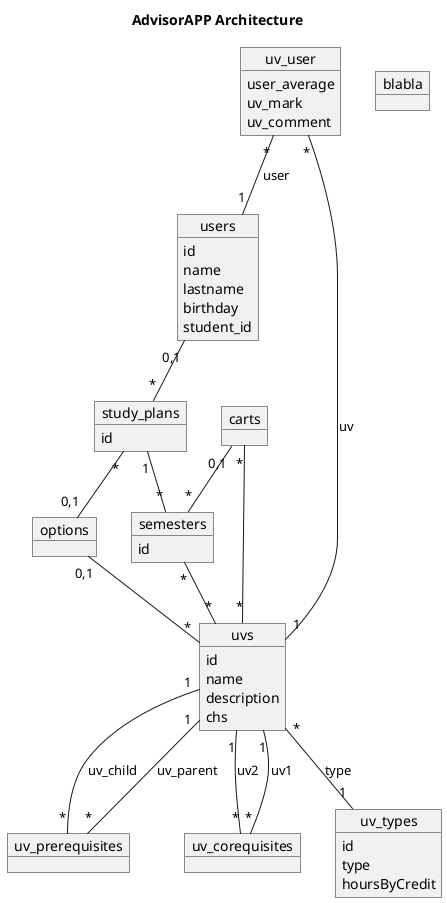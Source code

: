 @startuml

title "AdvisorAPP Architecture"

object users {
id
name
lastname
birthday
student_id
}

object uv_user {
    user_average
    uv_mark
    uv_comment
}

object uvs {
id
name
description

chs
}

object study_plans {
id

}

object options {
}

object semesters {
    id
}

object carts {
}

object uv_prerequisites {
}

object uv_corequisites {
}

object uv_types {
id
type
hoursByCredit
}

object blabla {
}

uvs "1" -- "*" uv_prerequisites : uv_parent
uvs "1" -- "*" uv_prerequisites : uv_child

uvs "1" -- "*" uv_corequisites : uv1
uvs "1" -- "*" uv_corequisites : uv2


uv_user "*" -- "1" users : user
uv_user  "*" -- "1" uvs : uv

users "0,1" -- "*" study_plans
study_plans "*" -- "0,1" options
options "0,1" -- "*" uvs
study_plans "1" -- "*" semesters
semesters "*" -- "*" uvs
carts "0,1" -- "*" semesters
carts "*" -- "*" uvs

uvs "*" -- "1" uv_types : type

@enduml
